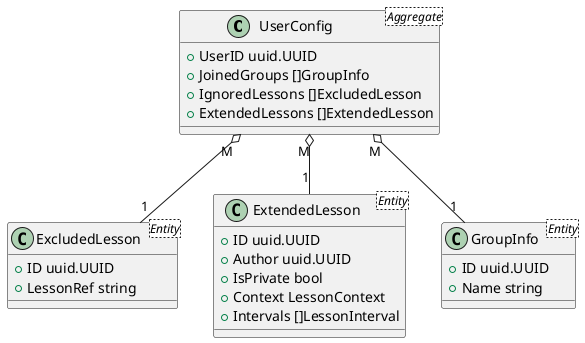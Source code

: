 @startuml EntityDiagram

class UserConfig <Aggregate> {
    +UserID uuid.UUID
    +JoinedGroups []GroupInfo
    +IgnoredLessons []ExcludedLesson
    +ExtendedLessons []ExtendedLesson
}

class ExcludedLesson <Entity> {
    +ID uuid.UUID
    +LessonRef string
}

class ExtendedLesson <Entity> {
    +ID uuid.UUID
    +Author uuid.UUID
    +IsPrivate bool
    +Context LessonContext
    +Intervals []LessonInterval
}

class GroupInfo <Entity> {
    + ID uuid.UUID
    + Name string
}

UserConfig "M" o-- "1" ExcludedLesson
UserConfig "M" o-- "1" ExtendedLesson
UserConfig "M" o-- "1" GroupInfo

@enduml